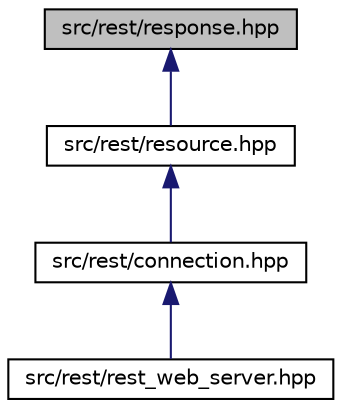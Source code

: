 digraph "src/rest/response.hpp"
{
  edge [fontname="Helvetica",fontsize="10",labelfontname="Helvetica",labelfontsize="10"];
  node [fontname="Helvetica",fontsize="10",shape=record];
  Node6 [label="src/rest/response.hpp",height=0.2,width=0.4,color="black", fillcolor="grey75", style="filled", fontcolor="black"];
  Node6 -> Node7 [dir="back",color="midnightblue",fontsize="10",style="solid",fontname="Helvetica"];
  Node7 [label="src/rest/resource.hpp",height=0.2,width=0.4,color="black", fillcolor="white", style="filled",URL="$d5/dc7/resource_8hpp.html",tooltip="This file includes Handler definition for RESTful HTTP server. "];
  Node7 -> Node8 [dir="back",color="midnightblue",fontsize="10",style="solid",fontname="Helvetica"];
  Node8 [label="src/rest/connection.hpp",height=0.2,width=0.4,color="black", fillcolor="white", style="filled",URL="$dd/d42/connection_8hpp.html",tooltip="This file includes connection definition for RESTful HTTP server. "];
  Node8 -> Node9 [dir="back",color="midnightblue",fontsize="10",style="solid",fontname="Helvetica"];
  Node9 [label="src/rest/rest_web_server.hpp",height=0.2,width=0.4,color="black", fillcolor="white", style="filled",URL="$d0/d9f/rest__web__server_8hpp.html",tooltip="This file includes definitions for RESTful HTTP server. "];
}
